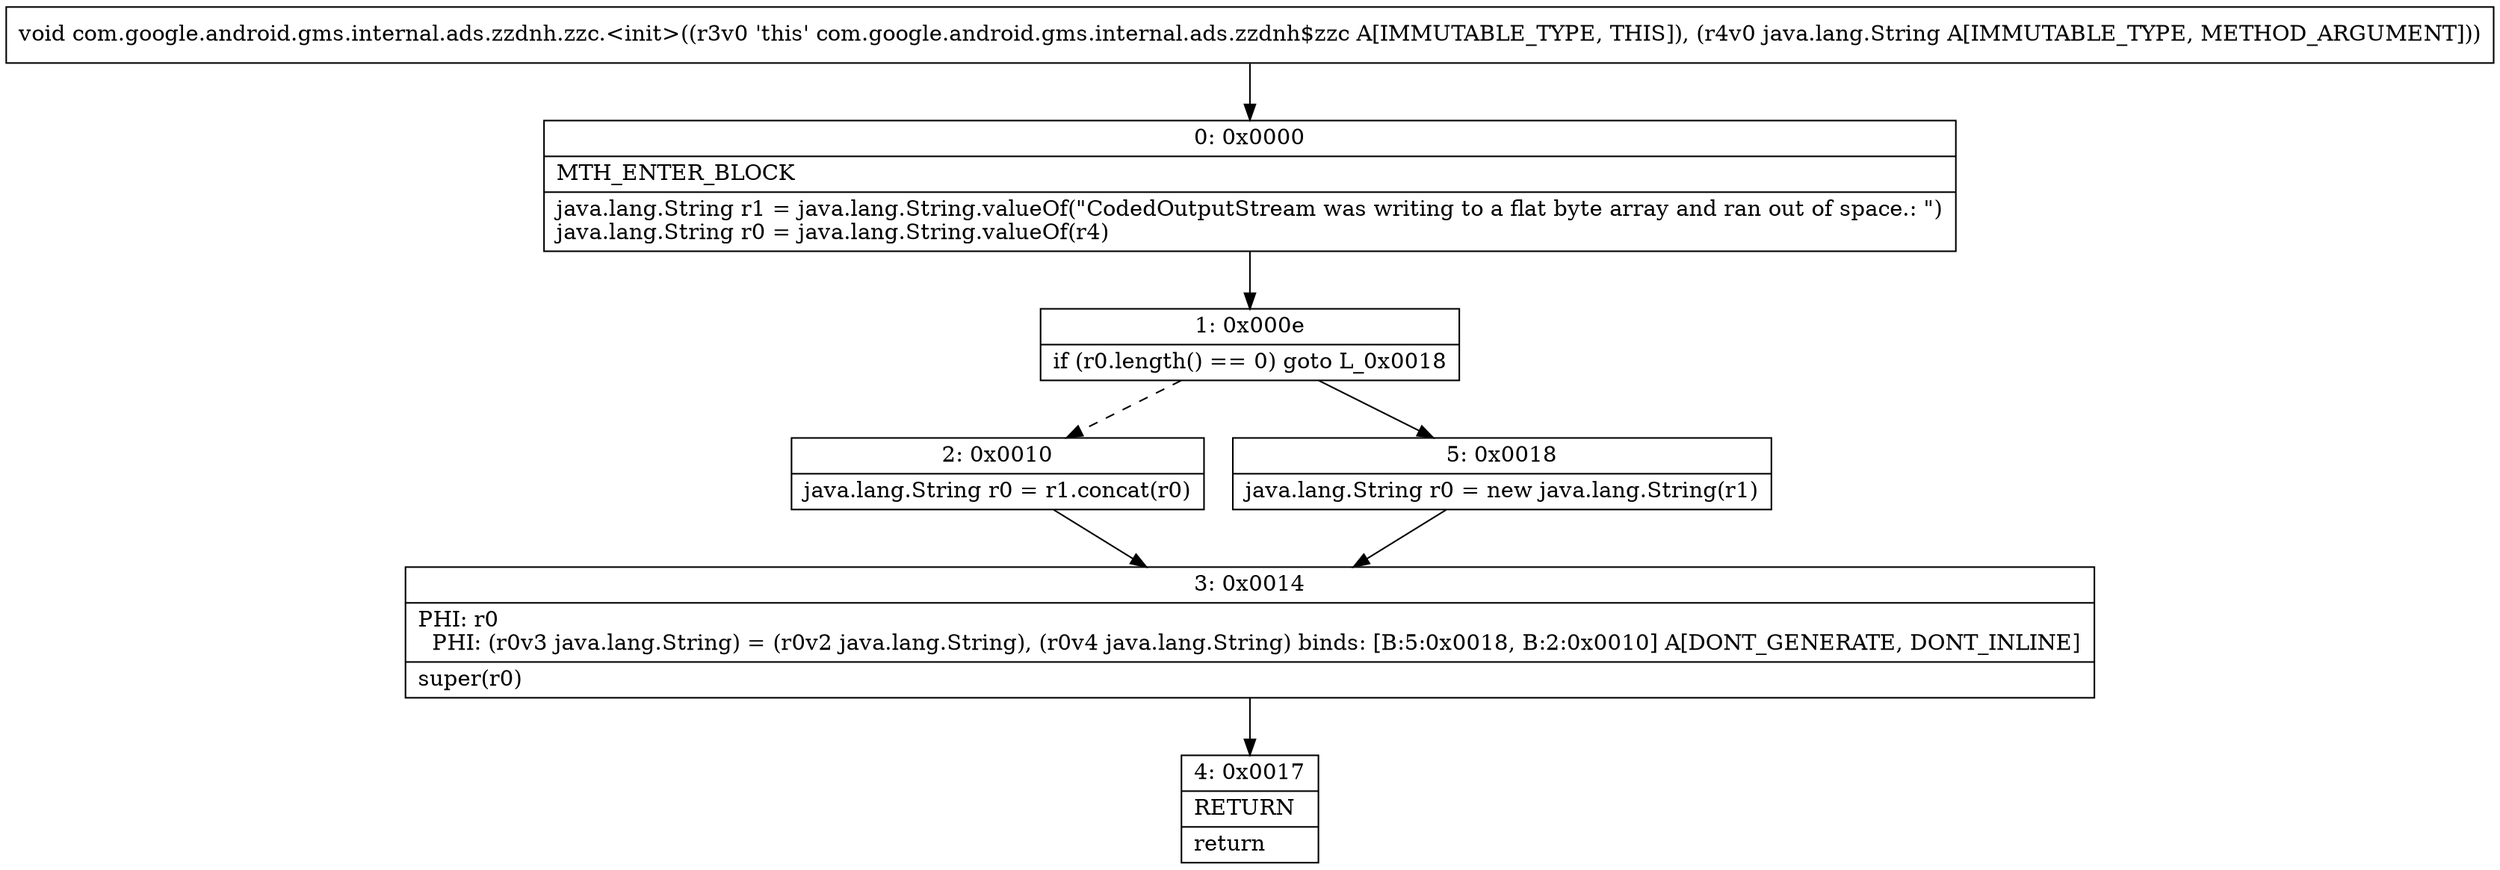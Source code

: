 digraph "CFG forcom.google.android.gms.internal.ads.zzdnh.zzc.\<init\>(Ljava\/lang\/String;)V" {
Node_0 [shape=record,label="{0\:\ 0x0000|MTH_ENTER_BLOCK\l|java.lang.String r1 = java.lang.String.valueOf(\"CodedOutputStream was writing to a flat byte array and ran out of space.: \")\ljava.lang.String r0 = java.lang.String.valueOf(r4)\l}"];
Node_1 [shape=record,label="{1\:\ 0x000e|if (r0.length() == 0) goto L_0x0018\l}"];
Node_2 [shape=record,label="{2\:\ 0x0010|java.lang.String r0 = r1.concat(r0)\l}"];
Node_3 [shape=record,label="{3\:\ 0x0014|PHI: r0 \l  PHI: (r0v3 java.lang.String) = (r0v2 java.lang.String), (r0v4 java.lang.String) binds: [B:5:0x0018, B:2:0x0010] A[DONT_GENERATE, DONT_INLINE]\l|super(r0)\l}"];
Node_4 [shape=record,label="{4\:\ 0x0017|RETURN\l|return\l}"];
Node_5 [shape=record,label="{5\:\ 0x0018|java.lang.String r0 = new java.lang.String(r1)\l}"];
MethodNode[shape=record,label="{void com.google.android.gms.internal.ads.zzdnh.zzc.\<init\>((r3v0 'this' com.google.android.gms.internal.ads.zzdnh$zzc A[IMMUTABLE_TYPE, THIS]), (r4v0 java.lang.String A[IMMUTABLE_TYPE, METHOD_ARGUMENT])) }"];
MethodNode -> Node_0;
Node_0 -> Node_1;
Node_1 -> Node_2[style=dashed];
Node_1 -> Node_5;
Node_2 -> Node_3;
Node_3 -> Node_4;
Node_5 -> Node_3;
}

